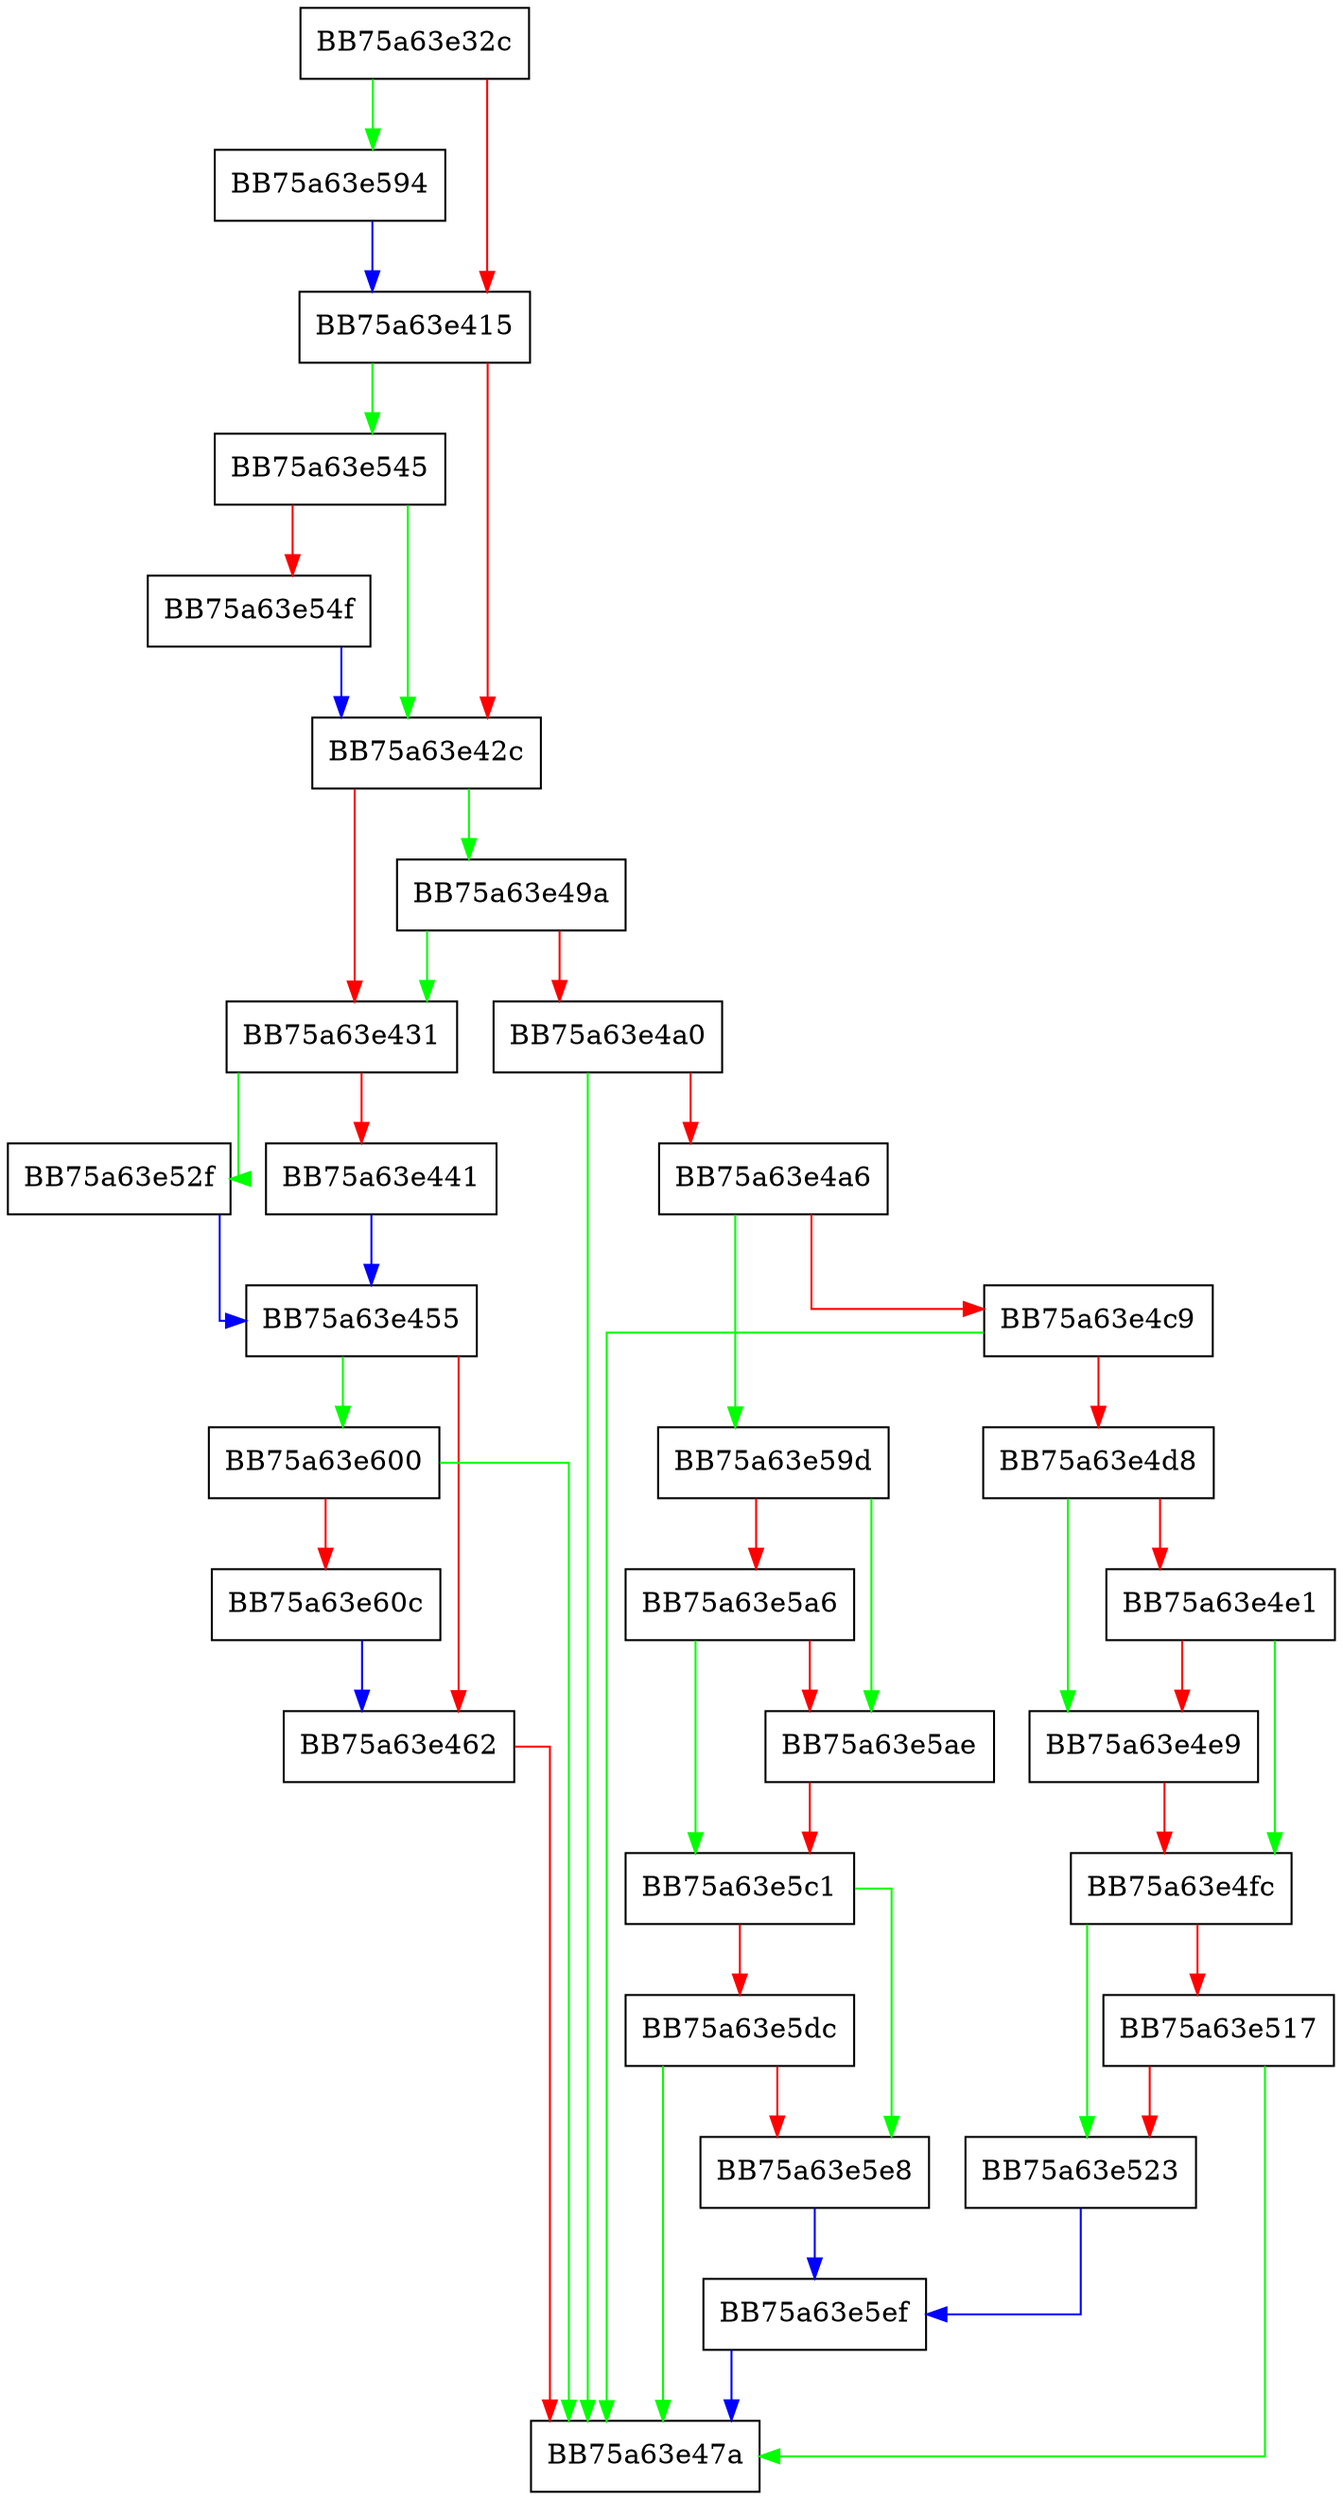 digraph MicrosoftAntimalwareEngine_EtwControlCallback_V2 {
  node [shape="box"];
  graph [splines=ortho];
  BB75a63e32c -> BB75a63e594 [color="green"];
  BB75a63e32c -> BB75a63e415 [color="red"];
  BB75a63e415 -> BB75a63e545 [color="green"];
  BB75a63e415 -> BB75a63e42c [color="red"];
  BB75a63e42c -> BB75a63e49a [color="green"];
  BB75a63e42c -> BB75a63e431 [color="red"];
  BB75a63e431 -> BB75a63e52f [color="green"];
  BB75a63e431 -> BB75a63e441 [color="red"];
  BB75a63e441 -> BB75a63e455 [color="blue"];
  BB75a63e455 -> BB75a63e600 [color="green"];
  BB75a63e455 -> BB75a63e462 [color="red"];
  BB75a63e462 -> BB75a63e47a [color="red"];
  BB75a63e49a -> BB75a63e431 [color="green"];
  BB75a63e49a -> BB75a63e4a0 [color="red"];
  BB75a63e4a0 -> BB75a63e47a [color="green"];
  BB75a63e4a0 -> BB75a63e4a6 [color="red"];
  BB75a63e4a6 -> BB75a63e59d [color="green"];
  BB75a63e4a6 -> BB75a63e4c9 [color="red"];
  BB75a63e4c9 -> BB75a63e47a [color="green"];
  BB75a63e4c9 -> BB75a63e4d8 [color="red"];
  BB75a63e4d8 -> BB75a63e4e9 [color="green"];
  BB75a63e4d8 -> BB75a63e4e1 [color="red"];
  BB75a63e4e1 -> BB75a63e4fc [color="green"];
  BB75a63e4e1 -> BB75a63e4e9 [color="red"];
  BB75a63e4e9 -> BB75a63e4fc [color="red"];
  BB75a63e4fc -> BB75a63e523 [color="green"];
  BB75a63e4fc -> BB75a63e517 [color="red"];
  BB75a63e517 -> BB75a63e47a [color="green"];
  BB75a63e517 -> BB75a63e523 [color="red"];
  BB75a63e523 -> BB75a63e5ef [color="blue"];
  BB75a63e52f -> BB75a63e455 [color="blue"];
  BB75a63e545 -> BB75a63e42c [color="green"];
  BB75a63e545 -> BB75a63e54f [color="red"];
  BB75a63e54f -> BB75a63e42c [color="blue"];
  BB75a63e594 -> BB75a63e415 [color="blue"];
  BB75a63e59d -> BB75a63e5ae [color="green"];
  BB75a63e59d -> BB75a63e5a6 [color="red"];
  BB75a63e5a6 -> BB75a63e5c1 [color="green"];
  BB75a63e5a6 -> BB75a63e5ae [color="red"];
  BB75a63e5ae -> BB75a63e5c1 [color="red"];
  BB75a63e5c1 -> BB75a63e5e8 [color="green"];
  BB75a63e5c1 -> BB75a63e5dc [color="red"];
  BB75a63e5dc -> BB75a63e47a [color="green"];
  BB75a63e5dc -> BB75a63e5e8 [color="red"];
  BB75a63e5e8 -> BB75a63e5ef [color="blue"];
  BB75a63e5ef -> BB75a63e47a [color="blue"];
  BB75a63e600 -> BB75a63e47a [color="green"];
  BB75a63e600 -> BB75a63e60c [color="red"];
  BB75a63e60c -> BB75a63e462 [color="blue"];
}